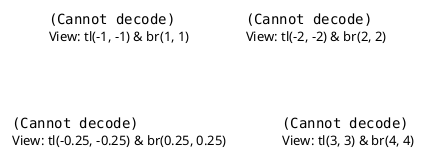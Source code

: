 @startuml

<style>
note {
    backgroundcolor white
    linecolor transparent
}
</style>

note as img_1
    <img:/home/darcy/Documents/parallelism/images/view_1.png>
    View: tl(-1, -1) & br(1, 1)
end note

note as img_2
    <img:/home/darcy/Documents/parallelism/images/view_2.png>
    View: tl(-2, -2) & br(2, 2)
end note

note as img_3
    <img:/home/darcy/Documents/parallelism/images/view_3.png>
    View: tl(-0.25, -0.25) & br(0.25, 0.25)
end note

note as img_4
    <img:/home/darcy/Documents/parallelism/images/view_4.png>
    View: tl(3, 3) & br(4, 4)
end note

@enduml